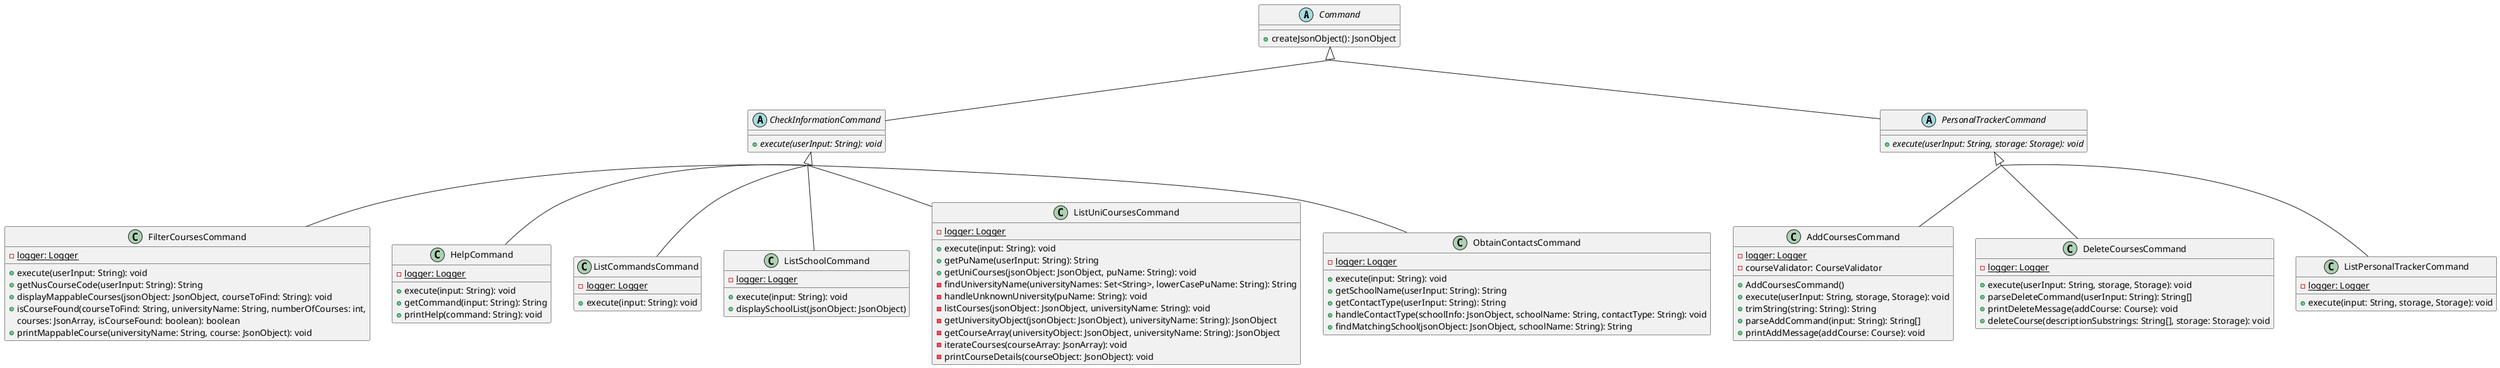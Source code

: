 @startuml
skinparam groupInheritance 2
abstract class Command {
    +createJsonObject(): JsonObject
}

abstract class CheckInformationCommand extends Command {
    +execute(userInput: String): void {abstract}
}

class FilterCoursesCommand extends CheckInformationCommand {
    -logger: Logger {static}
    +execute(userInput: String): void
    +getNusCourseCode(userInput: String): String
    +displayMappableCourses(jsonObject: JsonObject, courseToFind: String): void
    +isCourseFound(courseToFind: String, universityName: String, numberOfCourses: int,
         courses: JsonArray, isCourseFound: boolean): boolean
    +printMappableCourse(universityName: String, course: JsonObject): void
}

class HelpCommand extends CheckInformationCommand {
    -logger: Logger {static}
    +execute(input: String): void
    +getCommand(input: String): String
    +printHelp(command: String): void
}

class ListCommandsCommand extends CheckInformationCommand {
    -logger: Logger {static}
    +execute(input: String): void
}

class ListSchoolCommand extends CheckInformationCommand {
    -logger: Logger {static}
    +execute(input: String): void
    +displaySchoolList(jsonObject: JsonObject)
}

class ListUniCoursesCommand extends CheckInformationCommand {
    -logger: Logger {static}
    +execute(input: String): void
    +getPuName(userInput: String): String
    +getUniCourses(jsonObject: JsonObject, puName: String): void
    -findUniversityName(universityNames: Set<String>, lowerCasePuName: String): String
    -handleUnknownUniversity(puName: String): void
    -listCourses(jsonObject: JsonObject, universityName: String): void
    -getUniversityObject(jsonObject: JsonObject), universityName: String): JsonObject
    -getCourseArray(universityObject: JsonObject, universityName: String): JsonObject
    -iterateCourses(courseArray: JsonArray): void
    -printCourseDetails(courseObject: JsonObject): void
}

class ObtainContactsCommand extends CheckInformationCommand {
    -logger: Logger {static}
    +execute(input: String): void
    +getSchoolName(userInput: String): String
    +getContactType(userInput: String): String
    +handleContactType(schoolInfo: JsonObject, schoolName: String, contactType: String): void
    +findMatchingSchool(jsonObject: JsonObject, schoolName: String): String
}

abstract class PersonalTrackerCommand extends Command {
    +execute(userInput: String, storage: Storage): void {abstract}
}

class AddCoursesCommand extends PersonalTrackerCommand {
    -logger: Logger {static}
    -courseValidator: CourseValidator
    +AddCoursesCommand()
    +execute(userInput: String, storage, Storage): void
    +trimString(string: String): String
    +parseAddCommand(input: String): String[]
    +printAddMessage(addCourse: Course): void
}

class DeleteCoursesCommand extends PersonalTrackerCommand {
    -logger: Logger {static}
    +execute(userInput: String, storage, Storage): void
    +parseDeleteCommand(userInput: String): String[]
    +printDeleteMessage(addCourse: Course): void
    +deleteCourse(descriptionSubstrings: String[], storage: Storage): void
}

class ListPersonalTrackerCommand extends PersonalTrackerCommand {
    -logger: Logger {static}
    +execute(input: String, storage, Storage): void
}

@enduml
